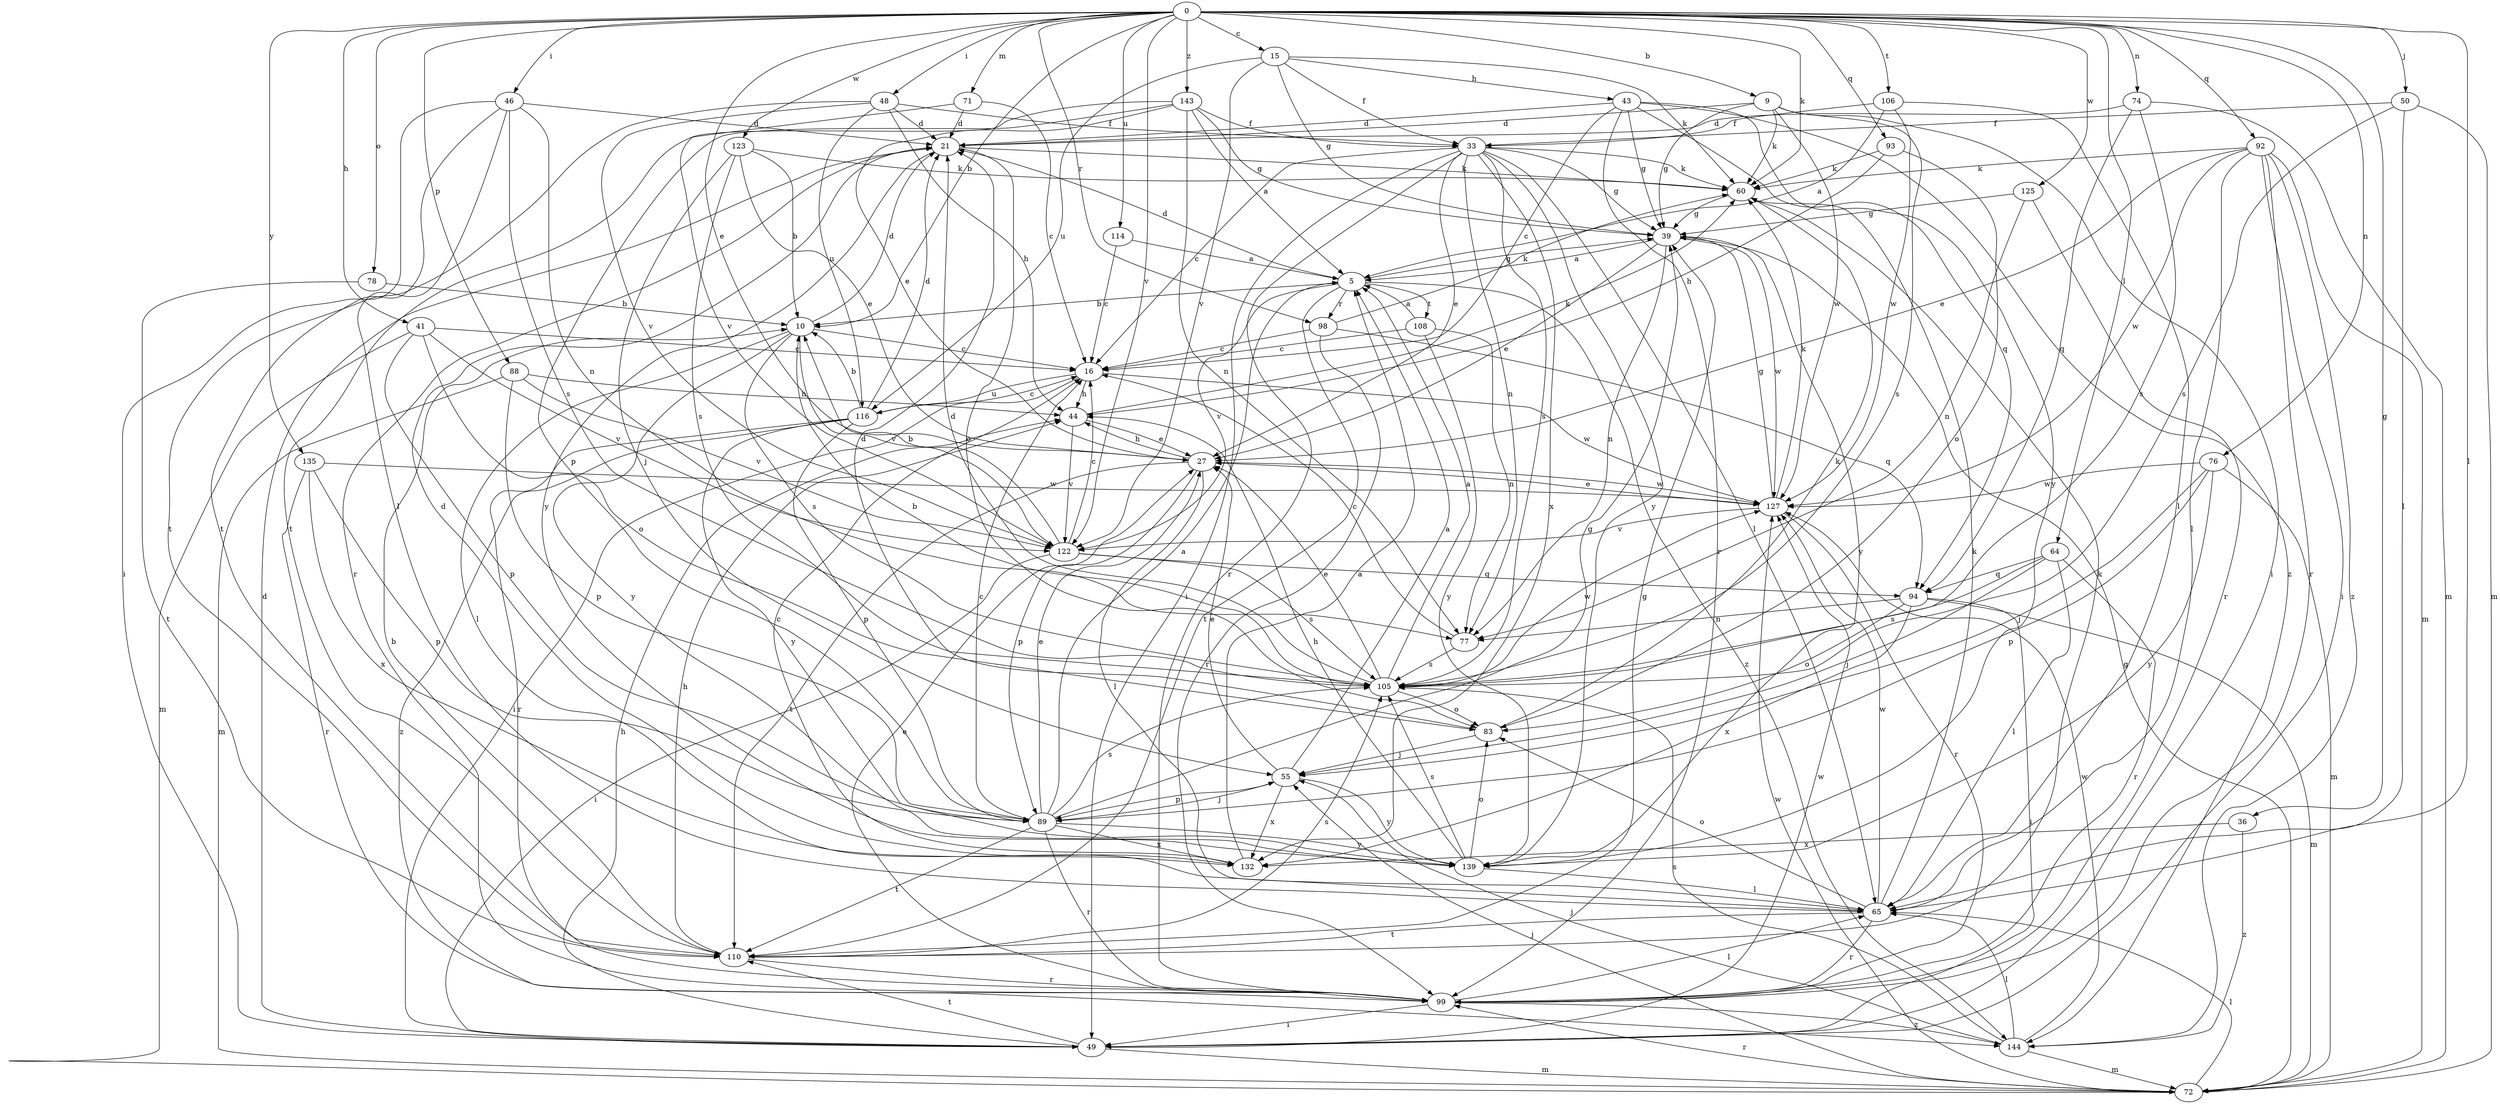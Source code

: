 strict digraph  {
0;
5;
9;
10;
15;
16;
21;
27;
33;
36;
39;
41;
43;
44;
46;
48;
49;
50;
55;
60;
64;
65;
71;
72;
74;
76;
77;
78;
83;
88;
89;
92;
93;
94;
98;
99;
105;
106;
108;
110;
114;
116;
122;
123;
125;
127;
132;
135;
139;
143;
144;
0 -> 9  [label=b];
0 -> 10  [label=b];
0 -> 15  [label=c];
0 -> 27  [label=e];
0 -> 36  [label=g];
0 -> 41  [label=h];
0 -> 46  [label=i];
0 -> 48  [label=i];
0 -> 50  [label=j];
0 -> 60  [label=k];
0 -> 64  [label=l];
0 -> 65  [label=l];
0 -> 71  [label=m];
0 -> 74  [label=n];
0 -> 76  [label=n];
0 -> 78  [label=o];
0 -> 88  [label=p];
0 -> 92  [label=q];
0 -> 93  [label=q];
0 -> 98  [label=r];
0 -> 106  [label=t];
0 -> 114  [label=u];
0 -> 122  [label=v];
0 -> 123  [label=w];
0 -> 125  [label=w];
0 -> 135  [label=y];
0 -> 143  [label=z];
5 -> 10  [label=b];
5 -> 21  [label=d];
5 -> 39  [label=g];
5 -> 98  [label=r];
5 -> 108  [label=t];
5 -> 110  [label=t];
5 -> 122  [label=v];
5 -> 144  [label=z];
9 -> 21  [label=d];
9 -> 39  [label=g];
9 -> 49  [label=i];
9 -> 60  [label=k];
9 -> 105  [label=s];
9 -> 127  [label=w];
10 -> 16  [label=c];
10 -> 21  [label=d];
10 -> 65  [label=l];
10 -> 105  [label=s];
10 -> 122  [label=v];
10 -> 139  [label=y];
15 -> 33  [label=f];
15 -> 39  [label=g];
15 -> 43  [label=h];
15 -> 60  [label=k];
15 -> 116  [label=u];
15 -> 122  [label=v];
16 -> 44  [label=h];
16 -> 49  [label=i];
16 -> 116  [label=u];
16 -> 127  [label=w];
21 -> 60  [label=k];
21 -> 83  [label=o];
21 -> 99  [label=r];
21 -> 139  [label=y];
27 -> 44  [label=h];
27 -> 65  [label=l];
27 -> 89  [label=p];
27 -> 110  [label=t];
27 -> 127  [label=w];
33 -> 16  [label=c];
33 -> 27  [label=e];
33 -> 39  [label=g];
33 -> 49  [label=i];
33 -> 60  [label=k];
33 -> 65  [label=l];
33 -> 77  [label=n];
33 -> 99  [label=r];
33 -> 105  [label=s];
33 -> 132  [label=x];
33 -> 139  [label=y];
36 -> 132  [label=x];
36 -> 144  [label=z];
39 -> 5  [label=a];
39 -> 27  [label=e];
39 -> 77  [label=n];
39 -> 127  [label=w];
39 -> 139  [label=y];
41 -> 16  [label=c];
41 -> 72  [label=m];
41 -> 83  [label=o];
41 -> 89  [label=p];
41 -> 122  [label=v];
43 -> 16  [label=c];
43 -> 21  [label=d];
43 -> 39  [label=g];
43 -> 94  [label=q];
43 -> 99  [label=r];
43 -> 139  [label=y];
43 -> 144  [label=z];
44 -> 27  [label=e];
44 -> 60  [label=k];
44 -> 122  [label=v];
46 -> 21  [label=d];
46 -> 49  [label=i];
46 -> 65  [label=l];
46 -> 77  [label=n];
46 -> 105  [label=s];
46 -> 110  [label=t];
48 -> 21  [label=d];
48 -> 33  [label=f];
48 -> 44  [label=h];
48 -> 110  [label=t];
48 -> 116  [label=u];
48 -> 122  [label=v];
49 -> 21  [label=d];
49 -> 44  [label=h];
49 -> 72  [label=m];
49 -> 110  [label=t];
49 -> 127  [label=w];
50 -> 33  [label=f];
50 -> 65  [label=l];
50 -> 72  [label=m];
50 -> 105  [label=s];
55 -> 5  [label=a];
55 -> 27  [label=e];
55 -> 89  [label=p];
55 -> 132  [label=x];
55 -> 139  [label=y];
60 -> 39  [label=g];
64 -> 55  [label=j];
64 -> 65  [label=l];
64 -> 94  [label=q];
64 -> 99  [label=r];
64 -> 105  [label=s];
65 -> 60  [label=k];
65 -> 83  [label=o];
65 -> 99  [label=r];
65 -> 110  [label=t];
65 -> 127  [label=w];
71 -> 16  [label=c];
71 -> 21  [label=d];
71 -> 122  [label=v];
72 -> 39  [label=g];
72 -> 55  [label=j];
72 -> 65  [label=l];
72 -> 99  [label=r];
72 -> 127  [label=w];
74 -> 21  [label=d];
74 -> 72  [label=m];
74 -> 94  [label=q];
74 -> 105  [label=s];
76 -> 55  [label=j];
76 -> 72  [label=m];
76 -> 89  [label=p];
76 -> 127  [label=w];
76 -> 139  [label=y];
77 -> 16  [label=c];
77 -> 105  [label=s];
78 -> 10  [label=b];
78 -> 110  [label=t];
83 -> 21  [label=d];
83 -> 55  [label=j];
83 -> 60  [label=k];
88 -> 44  [label=h];
88 -> 72  [label=m];
88 -> 89  [label=p];
88 -> 122  [label=v];
89 -> 5  [label=a];
89 -> 16  [label=c];
89 -> 27  [label=e];
89 -> 39  [label=g];
89 -> 55  [label=j];
89 -> 99  [label=r];
89 -> 105  [label=s];
89 -> 110  [label=t];
89 -> 132  [label=x];
89 -> 139  [label=y];
92 -> 27  [label=e];
92 -> 49  [label=i];
92 -> 60  [label=k];
92 -> 65  [label=l];
92 -> 72  [label=m];
92 -> 99  [label=r];
92 -> 127  [label=w];
92 -> 144  [label=z];
93 -> 44  [label=h];
93 -> 60  [label=k];
93 -> 83  [label=o];
94 -> 49  [label=i];
94 -> 72  [label=m];
94 -> 77  [label=n];
94 -> 83  [label=o];
94 -> 132  [label=x];
98 -> 16  [label=c];
98 -> 60  [label=k];
98 -> 94  [label=q];
98 -> 99  [label=r];
99 -> 27  [label=e];
99 -> 49  [label=i];
99 -> 65  [label=l];
99 -> 144  [label=z];
105 -> 5  [label=a];
105 -> 10  [label=b];
105 -> 21  [label=d];
105 -> 27  [label=e];
105 -> 83  [label=o];
105 -> 127  [label=w];
106 -> 5  [label=a];
106 -> 33  [label=f];
106 -> 65  [label=l];
106 -> 127  [label=w];
108 -> 5  [label=a];
108 -> 16  [label=c];
108 -> 77  [label=n];
108 -> 139  [label=y];
110 -> 10  [label=b];
110 -> 39  [label=g];
110 -> 44  [label=h];
110 -> 60  [label=k];
110 -> 99  [label=r];
110 -> 105  [label=s];
114 -> 5  [label=a];
114 -> 16  [label=c];
116 -> 10  [label=b];
116 -> 16  [label=c];
116 -> 21  [label=d];
116 -> 89  [label=p];
116 -> 99  [label=r];
116 -> 139  [label=y];
116 -> 144  [label=z];
122 -> 10  [label=b];
122 -> 16  [label=c];
122 -> 49  [label=i];
122 -> 94  [label=q];
122 -> 105  [label=s];
123 -> 10  [label=b];
123 -> 27  [label=e];
123 -> 55  [label=j];
123 -> 60  [label=k];
123 -> 105  [label=s];
125 -> 39  [label=g];
125 -> 77  [label=n];
125 -> 99  [label=r];
127 -> 27  [label=e];
127 -> 39  [label=g];
127 -> 60  [label=k];
127 -> 99  [label=r];
127 -> 122  [label=v];
132 -> 5  [label=a];
132 -> 16  [label=c];
132 -> 21  [label=d];
135 -> 89  [label=p];
135 -> 99  [label=r];
135 -> 127  [label=w];
135 -> 132  [label=x];
139 -> 44  [label=h];
139 -> 65  [label=l];
139 -> 83  [label=o];
139 -> 105  [label=s];
143 -> 5  [label=a];
143 -> 27  [label=e];
143 -> 33  [label=f];
143 -> 39  [label=g];
143 -> 77  [label=n];
143 -> 89  [label=p];
143 -> 110  [label=t];
144 -> 55  [label=j];
144 -> 65  [label=l];
144 -> 72  [label=m];
144 -> 105  [label=s];
144 -> 127  [label=w];
}
